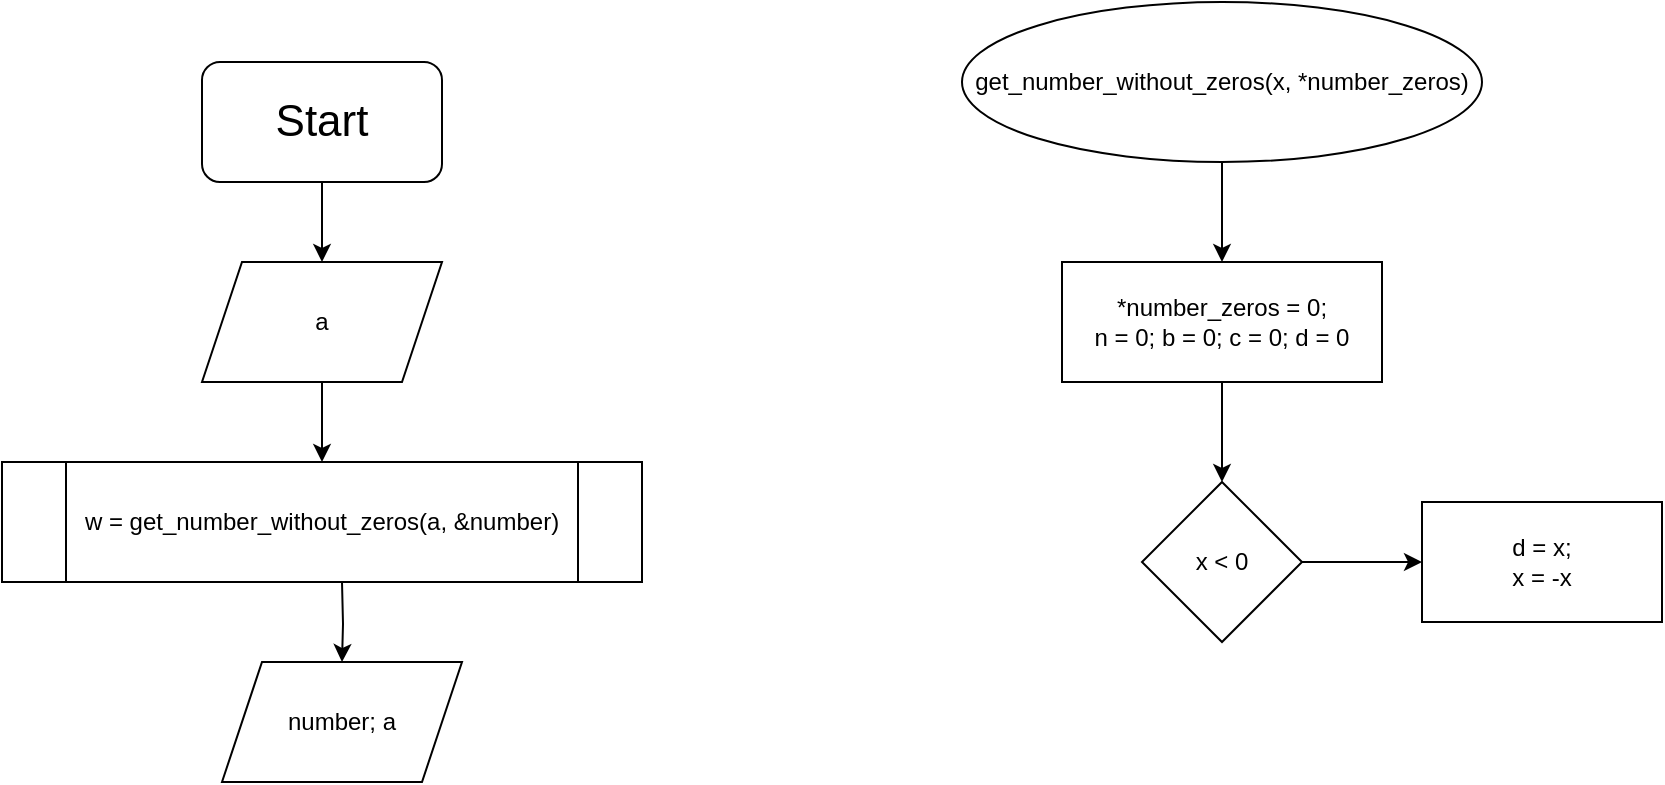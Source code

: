 <mxfile version="20.4.0" type="github">
  <diagram name="Page-1" id="74e2e168-ea6b-b213-b513-2b3c1d86103e">
    <mxGraphModel dx="350" dy="561" grid="1" gridSize="10" guides="1" tooltips="1" connect="1" arrows="1" fold="1" page="1" pageScale="1" pageWidth="1100" pageHeight="850" background="none" math="0" shadow="0">
      <root>
        <mxCell id="0" />
        <mxCell id="1" parent="0" />
        <mxCell id="JD9r5xGvCH-IehHFy2Wg-2" value="" style="edgeStyle=orthogonalEdgeStyle;rounded=0;orthogonalLoop=1;jettySize=auto;html=1;" edge="1" parent="1" source="9J7K8rfRQmcG4wBAQy18-1">
          <mxGeometry relative="1" as="geometry">
            <mxPoint x="480" y="130" as="targetPoint" />
          </mxGeometry>
        </mxCell>
        <mxCell id="9J7K8rfRQmcG4wBAQy18-1" value="&lt;font style=&quot;font-size: 22px;&quot;&gt;Start&lt;/font&gt;" style="rounded=1;whiteSpace=wrap;html=1;" parent="1" vertex="1">
          <mxGeometry x="420" y="30" width="120" height="60" as="geometry" />
        </mxCell>
        <mxCell id="JD9r5xGvCH-IehHFy2Wg-6" value="" style="edgeStyle=orthogonalEdgeStyle;rounded=0;orthogonalLoop=1;jettySize=auto;html=1;entryX=0.5;entryY=0;entryDx=0;entryDy=0;" edge="1" parent="1" source="JD9r5xGvCH-IehHFy2Wg-3" target="JD9r5xGvCH-IehHFy2Wg-9">
          <mxGeometry relative="1" as="geometry">
            <mxPoint x="490" y="230" as="targetPoint" />
          </mxGeometry>
        </mxCell>
        <mxCell id="JD9r5xGvCH-IehHFy2Wg-3" value="a" style="shape=parallelogram;perimeter=parallelogramPerimeter;whiteSpace=wrap;html=1;fixedSize=1;" vertex="1" parent="1">
          <mxGeometry x="420" y="130" width="120" height="60" as="geometry" />
        </mxCell>
        <mxCell id="JD9r5xGvCH-IehHFy2Wg-8" value="" style="edgeStyle=orthogonalEdgeStyle;rounded=0;orthogonalLoop=1;jettySize=auto;html=1;" edge="1" parent="1" target="JD9r5xGvCH-IehHFy2Wg-7">
          <mxGeometry relative="1" as="geometry">
            <mxPoint x="490" y="290" as="sourcePoint" />
          </mxGeometry>
        </mxCell>
        <mxCell id="JD9r5xGvCH-IehHFy2Wg-7" value="number; a" style="shape=parallelogram;perimeter=parallelogramPerimeter;whiteSpace=wrap;html=1;fixedSize=1;" vertex="1" parent="1">
          <mxGeometry x="430" y="330" width="120" height="60" as="geometry" />
        </mxCell>
        <mxCell id="JD9r5xGvCH-IehHFy2Wg-9" value="w = get_number_without_zeros(a, &amp;amp;number)" style="shape=process;whiteSpace=wrap;html=1;backgroundOutline=1;" vertex="1" parent="1">
          <mxGeometry x="320" y="230" width="320" height="60" as="geometry" />
        </mxCell>
        <mxCell id="JD9r5xGvCH-IehHFy2Wg-12" value="" style="edgeStyle=orthogonalEdgeStyle;rounded=0;orthogonalLoop=1;jettySize=auto;html=1;" edge="1" parent="1" source="JD9r5xGvCH-IehHFy2Wg-10" target="JD9r5xGvCH-IehHFy2Wg-11">
          <mxGeometry relative="1" as="geometry" />
        </mxCell>
        <mxCell id="JD9r5xGvCH-IehHFy2Wg-10" value="get_number_without_zeros(x, *number_zeros)" style="ellipse;whiteSpace=wrap;html=1;" vertex="1" parent="1">
          <mxGeometry x="800" width="260" height="80" as="geometry" />
        </mxCell>
        <mxCell id="JD9r5xGvCH-IehHFy2Wg-16" value="" style="edgeStyle=orthogonalEdgeStyle;rounded=0;orthogonalLoop=1;jettySize=auto;html=1;" edge="1" parent="1" source="JD9r5xGvCH-IehHFy2Wg-11" target="JD9r5xGvCH-IehHFy2Wg-13">
          <mxGeometry relative="1" as="geometry" />
        </mxCell>
        <mxCell id="JD9r5xGvCH-IehHFy2Wg-11" value="*number_zeros = 0;&lt;br&gt;n = 0; b = 0; c = 0; d = 0" style="whiteSpace=wrap;html=1;" vertex="1" parent="1">
          <mxGeometry x="850" y="130" width="160" height="60" as="geometry" />
        </mxCell>
        <mxCell id="JD9r5xGvCH-IehHFy2Wg-15" value="" style="edgeStyle=orthogonalEdgeStyle;rounded=0;orthogonalLoop=1;jettySize=auto;html=1;" edge="1" parent="1" source="JD9r5xGvCH-IehHFy2Wg-13" target="JD9r5xGvCH-IehHFy2Wg-14">
          <mxGeometry relative="1" as="geometry" />
        </mxCell>
        <mxCell id="JD9r5xGvCH-IehHFy2Wg-13" value="x &amp;lt; 0" style="rhombus;whiteSpace=wrap;html=1;" vertex="1" parent="1">
          <mxGeometry x="890" y="240" width="80" height="80" as="geometry" />
        </mxCell>
        <mxCell id="JD9r5xGvCH-IehHFy2Wg-14" value="d = x;&lt;br&gt;x = -x" style="whiteSpace=wrap;html=1;" vertex="1" parent="1">
          <mxGeometry x="1030" y="250" width="120" height="60" as="geometry" />
        </mxCell>
      </root>
    </mxGraphModel>
  </diagram>
</mxfile>
